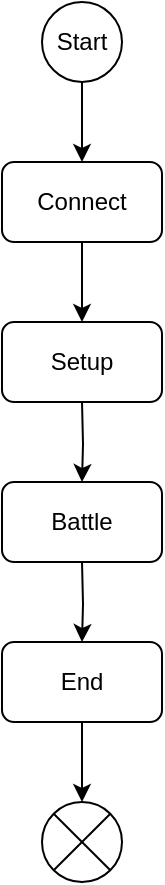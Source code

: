 <mxfile>
    <diagram id="3e1jLjef1v0j8_kJ3U3C" name="Highest Level">
        <mxGraphModel dx="1745" dy="1150" grid="1" gridSize="10" guides="1" tooltips="1" connect="1" arrows="1" fold="1" page="0" pageScale="1" pageWidth="850" pageHeight="1100" background="none" math="0" shadow="0">
            <root>
                <mxCell id="0"/>
                <mxCell id="1" parent="0"/>
                <mxCell id="4" style="edgeStyle=orthogonalEdgeStyle;rounded=0;orthogonalLoop=1;jettySize=auto;html=1;exitX=0.5;exitY=1;exitDx=0;exitDy=0;entryX=0.5;entryY=0;entryDx=0;entryDy=0;" parent="1" source="2" target="3" edge="1">
                    <mxGeometry relative="1" as="geometry"/>
                </mxCell>
                <mxCell id="2" value="Start" style="ellipse;whiteSpace=wrap;html=1;aspect=fixed;" parent="1" vertex="1">
                    <mxGeometry x="300" y="240" width="40" height="40" as="geometry"/>
                </mxCell>
                <mxCell id="3" value="Connect" style="rounded=1;whiteSpace=wrap;html=1;" parent="1" vertex="1">
                    <mxGeometry x="280" y="320" width="80" height="40" as="geometry"/>
                </mxCell>
                <mxCell id="10" style="edgeStyle=orthogonalEdgeStyle;rounded=0;orthogonalLoop=1;jettySize=auto;html=1;exitX=0.5;exitY=1;exitDx=0;exitDy=0;entryX=0.5;entryY=0;entryDx=0;entryDy=0;" parent="1" source="3" target="9" edge="1">
                    <mxGeometry relative="1" as="geometry">
                        <mxPoint x="180" y="500" as="sourcePoint"/>
                    </mxGeometry>
                </mxCell>
                <mxCell id="9" value="Setup" style="rounded=1;whiteSpace=wrap;html=1;" parent="1" vertex="1">
                    <mxGeometry x="280" y="400" width="80" height="40" as="geometry"/>
                </mxCell>
                <mxCell id="14" style="edgeStyle=orthogonalEdgeStyle;rounded=0;orthogonalLoop=1;jettySize=auto;html=1;exitX=0.5;exitY=1;exitDx=0;exitDy=0;entryX=0.5;entryY=0;entryDx=0;entryDy=0;entryPerimeter=0;" parent="1" source="20" target="13" edge="1">
                    <mxGeometry relative="1" as="geometry">
                        <mxPoint x="460" y="660" as="sourcePoint"/>
                    </mxGeometry>
                </mxCell>
                <mxCell id="13" value="" style="verticalLabelPosition=bottom;verticalAlign=top;html=1;shape=mxgraph.flowchart.or;" parent="1" vertex="1">
                    <mxGeometry x="300" y="640" width="40" height="40" as="geometry"/>
                </mxCell>
                <mxCell id="17" style="edgeStyle=orthogonalEdgeStyle;rounded=0;orthogonalLoop=1;jettySize=auto;html=1;exitX=0.5;exitY=1;exitDx=0;exitDy=0;entryX=0.5;entryY=0;entryDx=0;entryDy=0;" parent="1" target="18" edge="1">
                    <mxGeometry relative="1" as="geometry">
                        <mxPoint x="320" y="440" as="sourcePoint"/>
                    </mxGeometry>
                </mxCell>
                <mxCell id="18" value="Battle" style="rounded=1;whiteSpace=wrap;html=1;" parent="1" vertex="1">
                    <mxGeometry x="280" y="480" width="80" height="40" as="geometry"/>
                </mxCell>
                <mxCell id="19" style="edgeStyle=orthogonalEdgeStyle;rounded=0;orthogonalLoop=1;jettySize=auto;html=1;exitX=0.5;exitY=1;exitDx=0;exitDy=0;entryX=0.5;entryY=0;entryDx=0;entryDy=0;" parent="1" target="20" edge="1">
                    <mxGeometry relative="1" as="geometry">
                        <mxPoint x="320" y="520" as="sourcePoint"/>
                    </mxGeometry>
                </mxCell>
                <mxCell id="20" value="End" style="rounded=1;whiteSpace=wrap;html=1;" parent="1" vertex="1">
                    <mxGeometry x="280" y="560" width="80" height="40" as="geometry"/>
                </mxCell>
            </root>
        </mxGraphModel>
    </diagram>
</mxfile>